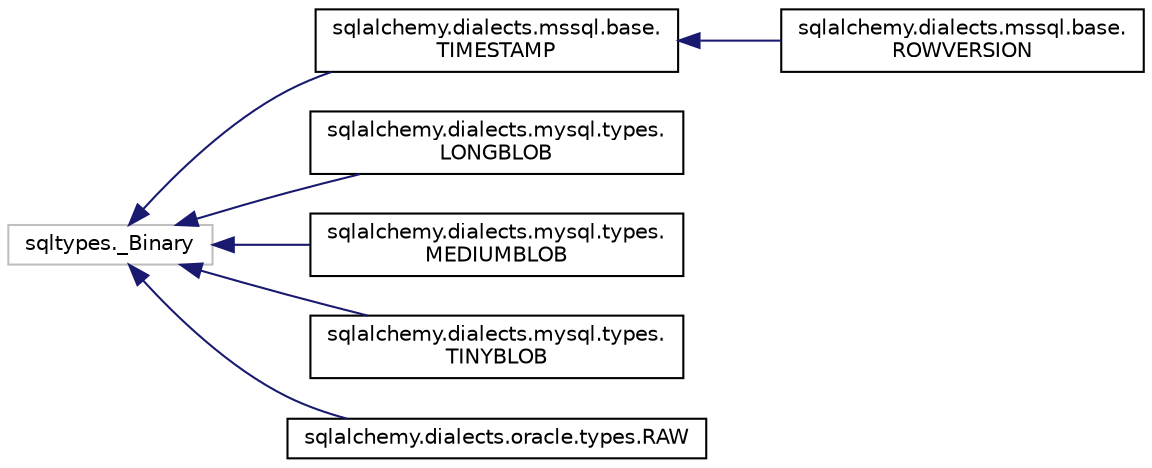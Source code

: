 digraph "Graphical Class Hierarchy"
{
 // LATEX_PDF_SIZE
  edge [fontname="Helvetica",fontsize="10",labelfontname="Helvetica",labelfontsize="10"];
  node [fontname="Helvetica",fontsize="10",shape=record];
  rankdir="LR";
  Node93 [label="sqltypes._Binary",height=0.2,width=0.4,color="grey75", fillcolor="white", style="filled",tooltip=" "];
  Node93 -> Node0 [dir="back",color="midnightblue",fontsize="10",style="solid",fontname="Helvetica"];
  Node0 [label="sqlalchemy.dialects.mssql.base.\lTIMESTAMP",height=0.2,width=0.4,color="black", fillcolor="white", style="filled",URL="$classsqlalchemy_1_1dialects_1_1mssql_1_1base_1_1TIMESTAMP.html",tooltip=" "];
  Node0 -> Node1 [dir="back",color="midnightblue",fontsize="10",style="solid",fontname="Helvetica"];
  Node1 [label="sqlalchemy.dialects.mssql.base.\lROWVERSION",height=0.2,width=0.4,color="black", fillcolor="white", style="filled",URL="$classsqlalchemy_1_1dialects_1_1mssql_1_1base_1_1ROWVERSION.html",tooltip=" "];
  Node93 -> Node96 [dir="back",color="midnightblue",fontsize="10",style="solid",fontname="Helvetica"];
  Node96 [label="sqlalchemy.dialects.mysql.types.\lLONGBLOB",height=0.2,width=0.4,color="black", fillcolor="white", style="filled",URL="$classsqlalchemy_1_1dialects_1_1mysql_1_1types_1_1LONGBLOB.html",tooltip=" "];
  Node93 -> Node97 [dir="back",color="midnightblue",fontsize="10",style="solid",fontname="Helvetica"];
  Node97 [label="sqlalchemy.dialects.mysql.types.\lMEDIUMBLOB",height=0.2,width=0.4,color="black", fillcolor="white", style="filled",URL="$classsqlalchemy_1_1dialects_1_1mysql_1_1types_1_1MEDIUMBLOB.html",tooltip=" "];
  Node93 -> Node98 [dir="back",color="midnightblue",fontsize="10",style="solid",fontname="Helvetica"];
  Node98 [label="sqlalchemy.dialects.mysql.types.\lTINYBLOB",height=0.2,width=0.4,color="black", fillcolor="white", style="filled",URL="$classsqlalchemy_1_1dialects_1_1mysql_1_1types_1_1TINYBLOB.html",tooltip=" "];
  Node93 -> Node99 [dir="back",color="midnightblue",fontsize="10",style="solid",fontname="Helvetica"];
  Node99 [label="sqlalchemy.dialects.oracle.types.RAW",height=0.2,width=0.4,color="black", fillcolor="white", style="filled",URL="$classsqlalchemy_1_1dialects_1_1oracle_1_1types_1_1RAW.html",tooltip=" "];
}
